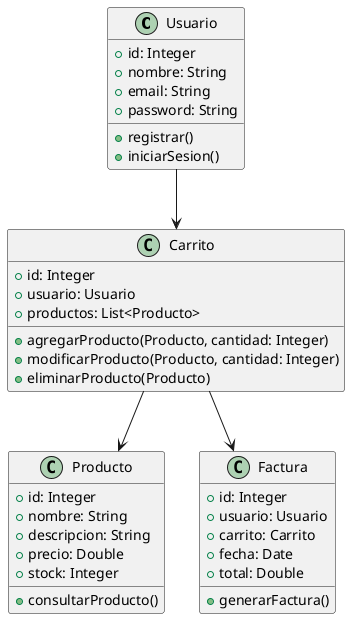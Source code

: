 @startuml
class Usuario {
  +id: Integer
  +nombre: String
  +email: String
  +password: String
  +registrar()
  +iniciarSesion()
}

class Producto {
  +id: Integer
  +nombre: String
  +descripcion: String
  +precio: Double
  +stock: Integer
  +consultarProducto()
}

class Carrito {
  +id: Integer
  +usuario: Usuario
  +productos: List<Producto>
  +agregarProducto(Producto, cantidad: Integer)
  +modificarProducto(Producto, cantidad: Integer)
  +eliminarProducto(Producto)
}

class Factura {
  +id: Integer
  +usuario: Usuario
  +carrito: Carrito
  +fecha: Date
  +total: Double
  +generarFactura()
}

Usuario --> Carrito
Carrito --> Producto
Carrito --> Factura
@enduml
